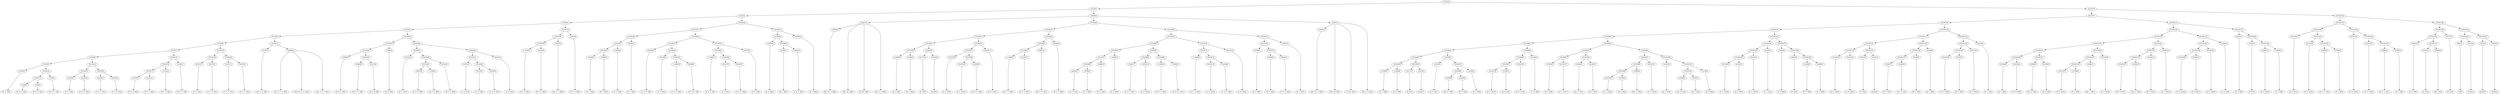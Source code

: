digraph sample{
"L2185(0)"->"[D  F  G](0)"
"L336(0)"->"[D  E  F  G](0)"
"L336(1)"->"[D  E  F  G](1)"
"L5319(11)"->"L336(0)"
"L5319(11)"->"L336(1)"
"L336(2)"->"[D  E  F  G](2)"
"L5319(10)"->"L5319(11)"
"L5319(10)"->"L336(2)"
"L5319(9)"->"L2185(0)"
"L5319(9)"->"L5319(10)"
"L4315(0)"->"[C  E  G](0)"
"L2230(0)"->"[C  D  E  G](0)"
"L5319(13)"->"L4315(0)"
"L5319(13)"->"L2230(0)"
"L2230(1)"->"[C  D  E  G](1)"
"L2230(2)"->"[C  D  E  G](2)"
"L5319(14)"->"L2230(1)"
"L5319(14)"->"L2230(2)"
"L5319(12)"->"L5319(13)"
"L5319(12)"->"L5319(14)"
"L5319(8)"->"L5319(9)"
"L5319(8)"->"L5319(12)"
"L4103(0)"->"[D  F  G  B](0)"
"L4103(1)"->"[D  F  G  B](1)"
"L5319(17)"->"L4103(0)"
"L5319(17)"->"L4103(1)"
"L4103(2)"->"[D  F  G  B](2)"
"L5319(16)"->"L5319(17)"
"L5319(16)"->"L4103(2)"
"L4103(3)"->"[D  F  G  B](3)"
"L5319(15)"->"L5319(16)"
"L5319(15)"->"L4103(3)"
"L5319(7)"->"L5319(8)"
"L5319(7)"->"L5319(15)"
"L4315(1)"->"[C  E  G](1)"
"L4071(0)"->"[C  E  F  G](0)"
"L5319(19)"->"L4315(1)"
"L5319(19)"->"L4071(0)"
"L4071(1)"->"[C  E  F  G](1)"
"L4071(2)"->"[C  E  F  G](2)"
"L5319(20)"->"L4071(1)"
"L5319(20)"->"L4071(2)"
"L5319(18)"->"L5319(19)"
"L5319(18)"->"L5319(20)"
"L5319(6)"->"L5319(7)"
"L5319(6)"->"L5319(18)"
"L2351(0)"->"[Cis  E  G  A](0)"
"L2640(0)"->"[Cis  E  F  G  A](0)"
"L2640(0)"->"[Cis  Dis  E  G  A](0)"
"L2640(0)"->"[Cis  E  F  G  A](1)"
"L5319(21)"->"L2351(0)"
"L5319(21)"->"L2640(0)"
"L5319(5)"->"L5319(6)"
"L5319(5)"->"L5319(21)"
"L4389(0)"->"[D  E  F  A](0)"
"L2883(0)"->"[Cis  D  F  A](0)"
"L3517(0)"->"[D  F  A  B](0)"
"L5319(25)"->"L2883(0)"
"L5319(25)"->"L3517(0)"
"L5319(24)"->"L4389(0)"
"L5319(24)"->"L5319(25)"
"L630(0)"->"[D  F  A](0)"
"L5319(23)"->"L5319(24)"
"L5319(23)"->"L630(0)"
"L4315(2)"->"[C  E  G](2)"
"L4610(0)"->"[C  E  G  B](0)"
"L-1436(0)"->"[E  F  G  B](0)"
"L5319(29)"->"L4610(0)"
"L5319(29)"->"L-1436(0)"
"L4103(4)"->"[D  F  G  B](4)"
"L5319(28)"->"L5319(29)"
"L5319(28)"->"L4103(4)"
"L5319(27)"->"L4315(2)"
"L5319(27)"->"L5319(28)"
"L4315(3)"->"[C  E  G](3)"
"L4315(4)"->"[C  E  G](4)"
"L2230(3)"->"[C  D  E  G](3)"
"L5319(32)"->"L4315(4)"
"L5319(32)"->"L2230(3)"
"L5319(31)"->"L4315(3)"
"L5319(31)"->"L5319(32)"
"L4315(5)"->"[C  E  G](5)"
"L5319(30)"->"L5319(31)"
"L5319(30)"->"L4315(5)"
"L5319(26)"->"L5319(27)"
"L5319(26)"->"L5319(30)"
"L5319(22)"->"L5319(23)"
"L5319(22)"->"L5319(26)"
"L5319(4)"->"L5319(5)"
"L5319(4)"->"L5319(22)"
"L-1436(1)"->"[E  F  G  B](1)"
"L4103(5)"->"[D  F  G  B](5)"
"L5319(35)"->"L-1436(1)"
"L5319(35)"->"L4103(5)"
"L4837(0)"->"[Cis  F  G  B](0)"
"L5319(34)"->"L5319(35)"
"L5319(34)"->"L4837(0)"
"L4103(6)"->"[D  F  G  B](6)"
"L5319(33)"->"L5319(34)"
"L5319(33)"->"L4103(6)"
"L5319(3)"->"L5319(4)"
"L5319(3)"->"L5319(33)"
"L4454(0)"->"[C  F  G](0)"
"L4786(0)"->"[F  G  B](0)"
"L5319(39)"->"L4454(0)"
"L5319(39)"->"L4786(0)"
"L3429(0)"->"[F  G  A](0)"
"L5122(0)"->"L5319(39)"
"L5122(0)"->"L3429(0)"
"L4786(1)"->"[F  G  B](1)"
"L5319(38)"->"L5122(0)"
"L5319(38)"->"L4786(1)"
"L2230(4)"->"[C  D  E  G](4)"
"L4315(6)"->"[C  E  G](6)"
"L-1460(0)"->"[C  E  G  A](0)"
"L4506(0)"->"[C  E  Fis  G](0)"
"L5319(43)"->"L-1460(0)"
"L5319(43)"->"L4506(0)"
"L5319(42)"->"L4315(6)"
"L5319(42)"->"L5319(43)"
"L5319(41)"->"L2230(4)"
"L5319(41)"->"L5319(42)"
"L-1460(1)"->"[C  E  G  A](1)"
"L4315(7)"->"[C  E  G](7)"
"L2230(5)"->"[C  D  E  G](5)"
"L5319(46)"->"L4315(7)"
"L5319(46)"->"L2230(5)"
"L5319(45)"->"L-1460(1)"
"L5319(45)"->"L5319(46)"
"L4315(8)"->"[C  E  G](8)"
"L5319(44)"->"L5319(45)"
"L5319(44)"->"L4315(8)"
"L5319(40)"->"L5319(41)"
"L5319(40)"->"L5319(44)"
"L5319(37)"->"L5319(38)"
"L5319(37)"->"L5319(40)"
"L3358(0)"->"[E  G  B](0)"
"L3358(1)"->"[E  G  B](1)"
"L4610(1)"->"[C  E  G  B](1)"
"L5319(49)"->"L3358(1)"
"L5319(49)"->"L4610(1)"
"L5319(48)"->"L3358(0)"
"L5319(48)"->"L5319(49)"
"L3358(2)"->"[E  G  B](2)"
"L5319(47)"->"L5319(48)"
"L5319(47)"->"L3358(2)"
"L5319(36)"->"L5319(37)"
"L5319(36)"->"L5319(47)"
"L5319(2)"->"L5319(3)"
"L5319(2)"->"L5319(36)"
"L4070(0)"->"[Dis  Fis  A  B](0)"
"L4827(0)"->"[Dis  Ais  B](0)"
"L4827(0)"->"[C  Dis  B](0)"
"L4827(0)"->"L4070(0)"
"L4827(0)"->"[Fis  G  A  B](0)"
"L3358(3)"->"[E  G  B](3)"
"L3358(4)"->"[E  G  B](4)"
"L5319(54)"->"L3358(3)"
"L5319(54)"->"L3358(4)"
"L2177(0)"->"[E  G](0)"
"L3472(0)"->"[rest](0)"
"L5319(55)"->"L2177(0)"
"L5319(55)"->"L3472(0)"
"L5319(53)"->"L5319(54)"
"L5319(53)"->"L5319(55)"
"L4315(9)"->"[C  E  G](9)"
"L4315(10)"->"[C  E  G](10)"
"L2230(6)"->"[C  D  E  G](6)"
"L5319(58)"->"L4315(10)"
"L5319(58)"->"L2230(6)"
"L5319(57)"->"L4315(9)"
"L5319(57)"->"L5319(58)"
"L4315(11)"->"[C  E  G](11)"
"L5319(56)"->"L5319(57)"
"L5319(56)"->"L4315(11)"
"L5319(52)"->"L5319(53)"
"L5319(52)"->"L5319(56)"
"L-1436(2)"->"[E  F  G  B](2)"
"L4103(7)"->"[D  F  G  B](7)"
"L5319(61)"->"L-1436(2)"
"L5319(61)"->"L4103(7)"
"L4837(1)"->"[Cis  F  G  B](1)"
"L5319(60)"->"L5319(61)"
"L5319(60)"->"L4837(1)"
"L4103(8)"->"[D  F  G  B](8)"
"L5319(59)"->"L5319(60)"
"L5319(59)"->"L4103(8)"
"L5319(51)"->"L5319(52)"
"L5319(51)"->"L5319(59)"
"L4454(1)"->"[C  F  G](1)"
"L4786(2)"->"[F  G  B](2)"
"L5319(66)"->"L4454(1)"
"L5319(66)"->"L4786(2)"
"L3429(1)"->"[F  G  A](1)"
"L5122(1)"->"L5319(66)"
"L5122(1)"->"L3429(1)"
"L4786(3)"->"[F  G  B](3)"
"L5319(65)"->"L5122(1)"
"L5319(65)"->"L4786(3)"
"L2230(7)"->"[C  D  E  G](7)"
"L4315(12)"->"[C  E  G](12)"
"L5319(68)"->"L2230(7)"
"L5319(68)"->"L4315(12)"
"L-1460(2)"->"[C  E  G  A](2)"
"L4506(1)"->"[C  E  Fis  G](1)"
"L5319(69)"->"L-1460(2)"
"L5319(69)"->"L4506(1)"
"L5319(67)"->"L5319(68)"
"L5319(67)"->"L5319(69)"
"L5319(64)"->"L5319(65)"
"L5319(64)"->"L5319(67)"
"L-1460(3)"->"[C  E  G  A](3)"
"L4315(13)"->"[C  E  G](13)"
"L2230(8)"->"[C  D  E  G](8)"
"L5319(72)"->"L4315(13)"
"L5319(72)"->"L2230(8)"
"L5319(71)"->"L-1460(3)"
"L5319(71)"->"L5319(72)"
"L4315(14)"->"[C  E  G](14)"
"L5319(70)"->"L5319(71)"
"L5319(70)"->"L4315(14)"
"L5319(63)"->"L5319(64)"
"L5319(63)"->"L5319(70)"
"L3358(5)"->"[E  G  B](5)"
"L3358(6)"->"[E  G  B](6)"
"L4610(2)"->"[C  E  G  B](2)"
"L5319(75)"->"L3358(6)"
"L5319(75)"->"L4610(2)"
"L5319(74)"->"L3358(5)"
"L5319(74)"->"L5319(75)"
"L3358(7)"->"[E  G  B](7)"
"L5319(73)"->"L5319(74)"
"L5319(73)"->"L3358(7)"
"L5319(62)"->"L5319(63)"
"L5319(62)"->"L5319(73)"
"L5319(50)"->"L5319(51)"
"L5319(50)"->"L5319(62)"
"L4070(1)"->"[Dis  Fis  A  B](1)"
"L4827(1)"->"[Dis  Ais  B](1)"
"L4827(1)"->"[C  Dis  B](1)"
"L4827(1)"->"L4070(1)"
"L4827(1)"->"[Fis  G  A  B](1)"
"L4968(0)"->"L4827(0)"
"L4968(0)"->"L5319(50)"
"L4968(0)"->"L4827(1)"
"L5319(1)"->"L5319(2)"
"L5319(1)"->"L4968(0)"
"L3358(8)"->"[E  G  B](8)"
"L3358(9)"->"[E  G  B](9)"
"L5319(84)"->"L3358(8)"
"L5319(84)"->"L3358(9)"
"L2177(1)"->"[E  G](1)"
"L3472(1)"->"[rest](1)"
"L5319(85)"->"L2177(1)"
"L5319(85)"->"L3472(1)"
"L5319(83)"->"L5319(84)"
"L5319(83)"->"L5319(85)"
"L2185(1)"->"[D  F  G](1)"
"L4259(0)"->"[Cis  E  G](0)"
"L2185(2)"->"[D  F  G](2)"
"L5319(88)"->"L4259(0)"
"L5319(88)"->"L2185(2)"
"L2156(0)"->"[D  G  B](0)"
"L5319(87)"->"L5319(88)"
"L5319(87)"->"L2156(0)"
"L5319(86)"->"L2185(1)"
"L5319(86)"->"L5319(87)"
"L5319(82)"->"L5319(83)"
"L5319(82)"->"L5319(86)"
"L4315(15)"->"[C  E  G](15)"
"L2156(1)"->"[D  G  B](1)"
"L5319(91)"->"L4315(15)"
"L5319(91)"->"L2156(1)"
"L4315(16)"->"[C  E  G](16)"
"L5319(90)"->"L5319(91)"
"L5319(90)"->"L4315(16)"
"L3216(0)"->"[C  G  A](0)"
"L5319(89)"->"L5319(90)"
"L5319(89)"->"L3216(0)"
"L5319(81)"->"L5319(82)"
"L5319(81)"->"L5319(89)"
"L2156(2)"->"[D  G  B](2)"
"L4315(17)"->"[C  E  G](17)"
"L5319(94)"->"L2156(2)"
"L5319(94)"->"L4315(17)"
"L4259(1)"->"[Cis  E  G](1)"
"L2185(3)"->"[D  F  G](3)"
"L5319(95)"->"L4259(1)"
"L5319(95)"->"L2185(3)"
"L5319(93)"->"L5319(94)"
"L5319(93)"->"L5319(95)"
"L4315(18)"->"[C  E  G](18)"
"L2156(3)"->"[D  G  B](3)"
"L5319(99)"->"L4315(18)"
"L5319(99)"->"L2156(3)"
"L2980(0)"->"[Dis  G  B](0)"
"L5319(98)"->"L5319(99)"
"L5319(98)"->"L2980(0)"
"L4315(19)"->"[C  E  G](19)"
"L5319(97)"->"L5319(98)"
"L5319(97)"->"L4315(19)"
"L2185(4)"->"[D  F  G](4)"
"L4259(2)"->"[Cis  E  G](2)"
"L2185(5)"->"[D  F  G](5)"
"L5319(102)"->"L4259(2)"
"L5319(102)"->"L2185(5)"
"L2156(4)"->"[D  G  B](4)"
"L5319(101)"->"L5319(102)"
"L5319(101)"->"L2156(4)"
"L5319(100)"->"L2185(4)"
"L5319(100)"->"L5319(101)"
"L5319(96)"->"L5319(97)"
"L5319(96)"->"L5319(100)"
"L5319(92)"->"L5319(93)"
"L5319(92)"->"L5319(96)"
"L5319(80)"->"L5319(81)"
"L5319(80)"->"L5319(92)"
"L4315(20)"->"[C  E  G](20)"
"L2156(5)"->"[D  G  B](5)"
"L5319(106)"->"L4315(20)"
"L5319(106)"->"L2156(5)"
"L4315(21)"->"[C  E  G](21)"
"L5319(105)"->"L5319(106)"
"L5319(105)"->"L4315(21)"
"L3216(1)"->"[C  G  A](1)"
"L5319(104)"->"L5319(105)"
"L5319(104)"->"L3216(1)"
"L4415(0)"->"[C  D  B](0)"
"L4039(0)"->"[D  E](0)"
"L2185(6)"->"[D  F  G](6)"
"L3659(0)"->"[G  A  B](0)"
"L5319(109)"->"L2185(6)"
"L5319(109)"->"L3659(0)"
"L5319(108)"->"L4039(0)"
"L5319(108)"->"L5319(109)"
"L5319(107)"->"L4415(0)"
"L5319(107)"->"L5319(108)"
"L5319(103)"->"L5319(104)"
"L5319(103)"->"L5319(107)"
"L5319(79)"->"L5319(80)"
"L5319(79)"->"L5319(103)"
"L4315(22)"->"[C  E  G](22)"
"L4315(23)"->"[C  E  G](23)"
"L5319(113)"->"L4315(22)"
"L5319(113)"->"L4315(23)"
"L4151(0)"->"[C  E](0)"
"L3472(2)"->"[rest](2)"
"L5319(114)"->"L4151(0)"
"L5319(114)"->"L3472(2)"
"L5319(112)"->"L5319(113)"
"L5319(112)"->"L5319(114)"
"L2185(7)"->"[D  F  G](7)"
"L4259(3)"->"[Cis  E  G](3)"
"L5319(117)"->"L2185(7)"
"L5319(117)"->"L4259(3)"
"L2185(8)"->"[D  F  G](8)"
"L5319(116)"->"L5319(117)"
"L5319(116)"->"L2185(8)"
"L2156(6)"->"[D  G  B](6)"
"L5319(115)"->"L5319(116)"
"L5319(115)"->"L2156(6)"
"L5319(111)"->"L5319(112)"
"L5319(111)"->"L5319(115)"
"L4315(24)"->"[C  E  G](24)"
"L2156(7)"->"[D  G  B](7)"
"L5319(120)"->"L4315(24)"
"L5319(120)"->"L2156(7)"
"L4315(25)"->"[C  E  G](25)"
"L5319(119)"->"L5319(120)"
"L5319(119)"->"L4315(25)"
"L3216(2)"->"[C  G  A](2)"
"L5319(118)"->"L5319(119)"
"L5319(118)"->"L3216(2)"
"L5319(110)"->"L5319(111)"
"L5319(110)"->"L5319(118)"
"L5319(78)"->"L5319(79)"
"L5319(78)"->"L5319(110)"
"L2156(8)"->"[D  G  B](8)"
"L4315(26)"->"[C  E  G](26)"
"L5319(126)"->"L2156(8)"
"L5319(126)"->"L4315(26)"
"L4259(4)"->"[Cis  E  G](4)"
"L2185(9)"->"[D  F  G](9)"
"L5319(127)"->"L4259(4)"
"L5319(127)"->"L2185(9)"
"L5319(125)"->"L5319(126)"
"L5319(125)"->"L5319(127)"
"L4315(27)"->"[C  E  G](27)"
"L2156(9)"->"[D  G  B](9)"
"L5319(130)"->"L4315(27)"
"L5319(130)"->"L2156(9)"
"L2980(1)"->"[Dis  G  B](1)"
"L5319(129)"->"L5319(130)"
"L5319(129)"->"L2980(1)"
"L4315(28)"->"[C  E  G](28)"
"L5319(128)"->"L5319(129)"
"L5319(128)"->"L4315(28)"
"L5319(124)"->"L5319(125)"
"L5319(124)"->"L5319(128)"
"L2185(10)"->"[D  F  G](10)"
"L4259(5)"->"[Cis  E  G](5)"
"L5319(133)"->"L2185(10)"
"L5319(133)"->"L4259(5)"
"L2185(11)"->"[D  F  G](11)"
"L5319(132)"->"L5319(133)"
"L5319(132)"->"L2185(11)"
"L2156(10)"->"[D  G  B](10)"
"L5319(131)"->"L5319(132)"
"L5319(131)"->"L2156(10)"
"L5319(123)"->"L5319(124)"
"L5319(123)"->"L5319(131)"
"L4315(29)"->"[C  E  G](29)"
"L2156(11)"->"[D  G  B](11)"
"L5319(136)"->"L4315(29)"
"L5319(136)"->"L2156(11)"
"L4315(30)"->"[C  E  G](30)"
"L5319(135)"->"L5319(136)"
"L5319(135)"->"L4315(30)"
"L3216(3)"->"[C  G  A](3)"
"L5319(134)"->"L5319(135)"
"L5319(134)"->"L3216(3)"
"L5319(122)"->"L5319(123)"
"L5319(122)"->"L5319(134)"
"L4415(1)"->"[C  D  B](1)"
"L4039(1)"->"[D  E](1)"
"L2185(12)"->"[D  F  G](12)"
"L3659(1)"->"[G  A  B](1)"
"L5319(139)"->"L2185(12)"
"L5319(139)"->"L3659(1)"
"L5319(138)"->"L4039(1)"
"L5319(138)"->"L5319(139)"
"L5319(137)"->"L4415(1)"
"L5319(137)"->"L5319(138)"
"L5319(121)"->"L5319(122)"
"L5319(121)"->"L5319(137)"
"L5319(77)"->"L5319(78)"
"L5319(77)"->"L5319(121)"
"L4315(31)"->"[C  E  G](31)"
"L4315(32)"->"[C  E  G](32)"
"L3984(0)"->"[D  F  G  A](0)"
"L4786(4)"->"[F  G  B](4)"
"L5319(144)"->"L3984(0)"
"L5319(144)"->"L4786(4)"
"L5319(143)"->"L4315(32)"
"L5319(143)"->"L5319(144)"
"L5319(142)"->"L4315(31)"
"L5319(142)"->"L5319(143)"
"L4315(33)"->"[C  E  G](33)"
"L4315(34)"->"[C  E  G](34)"
"L3984(1)"->"[D  F  G  A](1)"
"L4786(5)"->"[F  G  B](5)"
"L5319(147)"->"L3984(1)"
"L5319(147)"->"L4786(5)"
"L5319(146)"->"L4315(34)"
"L5319(146)"->"L5319(147)"
"L5319(145)"->"L4315(33)"
"L5319(145)"->"L5319(146)"
"L5319(141)"->"L5319(142)"
"L5319(141)"->"L5319(145)"
"L3091(0)"->"[C  E  B](0)"
"L4151(1)"->"[C  E](1)"
"L4542(0)"->"[Dis  G](0)"
"L5319(151)"->"L4151(1)"
"L5319(151)"->"L4542(0)"
"L5319(150)"->"L3091(0)"
"L5319(150)"->"L5319(151)"
"L2177(2)"->"[E  G](2)"
"L5319(149)"->"L5319(150)"
"L5319(149)"->"L2177(2)"
"L891(0)"->"[C](0)"
"L3472(3)"->"[rest](3)"
"L5319(153)"->"L891(0)"
"L5319(153)"->"L3472(3)"
"L3472(4)"->"[rest](4)"
"L3472(5)"->"[rest](5)"
"L5319(154)"->"L3472(4)"
"L5319(154)"->"L3472(5)"
"L5319(152)"->"L5319(153)"
"L5319(152)"->"L5319(154)"
"L5319(148)"->"L5319(149)"
"L5319(148)"->"L5319(152)"
"L5319(140)"->"L5319(141)"
"L5319(140)"->"L5319(148)"
"L5319(76)"->"L5319(77)"
"L5319(76)"->"L5319(140)"
"L5319(0)"->"L5319(1)"
"L5319(0)"->"L5319(76)"
{rank = min; "L5319(0)"}
{rank = same; "L5319(1)"; "L5319(76)";}
{rank = same; "L5319(2)"; "L4968(0)"; "L5319(77)"; "L5319(140)";}
{rank = same; "L5319(3)"; "L5319(36)"; "L4827(0)"; "L5319(50)"; "L4827(1)"; "L5319(78)"; "L5319(121)"; "L5319(141)"; "L5319(148)";}
{rank = same; "L5319(4)"; "L5319(33)"; "L5319(37)"; "L5319(47)"; "L4070(0)"; "L5319(51)"; "L5319(62)"; "L4070(1)"; "L5319(79)"; "L5319(110)"; "L5319(122)"; "L5319(137)"; "L5319(142)"; "L5319(145)"; "L5319(149)"; "L5319(152)";}
{rank = same; "L5319(5)"; "L5319(22)"; "L5319(34)"; "L4103(6)"; "L5319(38)"; "L5319(40)"; "L5319(48)"; "L3358(2)"; "L5319(52)"; "L5319(59)"; "L5319(63)"; "L5319(73)"; "L5319(80)"; "L5319(103)"; "L5319(111)"; "L5319(118)"; "L5319(123)"; "L5319(134)"; "L4415(1)"; "L5319(138)"; "L4315(31)"; "L5319(143)"; "L4315(33)"; "L5319(146)"; "L5319(150)"; "L2177(2)"; "L5319(153)"; "L5319(154)";}
{rank = same; "L5319(6)"; "L5319(21)"; "L5319(23)"; "L5319(26)"; "L5319(35)"; "L4837(0)"; "L5122(0)"; "L4786(1)"; "L5319(41)"; "L5319(44)"; "L3358(0)"; "L5319(49)"; "L5319(53)"; "L5319(56)"; "L5319(60)"; "L4103(8)"; "L5319(64)"; "L5319(70)"; "L5319(74)"; "L3358(7)"; "L5319(81)"; "L5319(92)"; "L5319(104)"; "L5319(107)"; "L5319(112)"; "L5319(115)"; "L5319(119)"; "L3216(2)"; "L5319(124)"; "L5319(131)"; "L5319(135)"; "L3216(3)"; "L4039(1)"; "L5319(139)"; "L4315(32)"; "L5319(144)"; "L4315(34)"; "L5319(147)"; "L3091(0)"; "L5319(151)"; "L891(0)"; "L3472(3)"; "L3472(4)"; "L3472(5)";}
{rank = same; "L5319(7)"; "L5319(18)"; "L2351(0)"; "L2640(0)"; "L5319(24)"; "L630(0)"; "L5319(27)"; "L5319(30)"; "L-1436(1)"; "L4103(5)"; "L5319(39)"; "L3429(0)"; "L2230(4)"; "L5319(42)"; "L5319(45)"; "L4315(8)"; "L3358(1)"; "L4610(1)"; "L5319(54)"; "L5319(55)"; "L5319(57)"; "L4315(11)"; "L5319(61)"; "L4837(1)"; "L5319(65)"; "L5319(67)"; "L5319(71)"; "L4315(14)"; "L3358(5)"; "L5319(75)"; "L5319(82)"; "L5319(89)"; "L5319(93)"; "L5319(96)"; "L5319(105)"; "L3216(1)"; "L4415(0)"; "L5319(108)"; "L5319(113)"; "L5319(114)"; "L5319(116)"; "L2156(6)"; "L5319(120)"; "L4315(25)"; "L5319(125)"; "L5319(128)"; "L5319(132)"; "L2156(10)"; "L5319(136)"; "L4315(30)"; "L2185(12)"; "L3659(1)"; "L3984(0)"; "L4786(4)"; "L3984(1)"; "L4786(5)"; "L4151(1)"; "L4542(0)";}
{rank = same; "L5319(8)"; "L5319(15)"; "L5319(19)"; "L5319(20)"; "L4389(0)"; "L5319(25)"; "L4315(2)"; "L5319(28)"; "L5319(31)"; "L4315(5)"; "L4454(0)"; "L4786(0)"; "L4315(6)"; "L5319(43)"; "L-1460(1)"; "L5319(46)"; "L3358(3)"; "L3358(4)"; "L2177(0)"; "L3472(0)"; "L4315(9)"; "L5319(58)"; "L-1436(2)"; "L4103(7)"; "L5122(1)"; "L4786(3)"; "L5319(68)"; "L5319(69)"; "L-1460(3)"; "L5319(72)"; "L3358(6)"; "L4610(2)"; "L5319(83)"; "L5319(86)"; "L5319(90)"; "L3216(0)"; "L5319(94)"; "L5319(95)"; "L5319(97)"; "L5319(100)"; "L5319(106)"; "L4315(21)"; "L4039(0)"; "L5319(109)"; "L4315(22)"; "L4315(23)"; "L4151(0)"; "L3472(2)"; "L5319(117)"; "L2185(8)"; "L4315(24)"; "L2156(7)"; "L5319(126)"; "L5319(127)"; "L5319(129)"; "L4315(28)"; "L5319(133)"; "L2185(11)"; "L4315(29)"; "L2156(11)";}
{rank = same; "L5319(9)"; "L5319(12)"; "L5319(16)"; "L4103(3)"; "L4315(1)"; "L4071(0)"; "L4071(1)"; "L4071(2)"; "L2883(0)"; "L3517(0)"; "L5319(29)"; "L4103(4)"; "L4315(3)"; "L5319(32)"; "L-1460(0)"; "L4506(0)"; "L4315(7)"; "L2230(5)"; "L4315(10)"; "L2230(6)"; "L5319(66)"; "L3429(1)"; "L2230(7)"; "L4315(12)"; "L-1460(2)"; "L4506(1)"; "L4315(13)"; "L2230(8)"; "L5319(84)"; "L5319(85)"; "L2185(1)"; "L5319(87)"; "L5319(91)"; "L4315(16)"; "L2156(2)"; "L4315(17)"; "L4259(1)"; "L2185(3)"; "L5319(98)"; "L4315(19)"; "L2185(4)"; "L5319(101)"; "L4315(20)"; "L2156(5)"; "L2185(6)"; "L3659(0)"; "L2185(7)"; "L4259(3)"; "L2156(8)"; "L4315(26)"; "L4259(4)"; "L2185(9)"; "L5319(130)"; "L2980(1)"; "L2185(10)"; "L4259(5)";}
{rank = same; "L2185(0)"; "L5319(10)"; "L5319(13)"; "L5319(14)"; "L5319(17)"; "L4103(2)"; "L4610(0)"; "L-1436(0)"; "L4315(4)"; "L2230(3)"; "L4454(1)"; "L4786(2)"; "L3358(8)"; "L3358(9)"; "L2177(1)"; "L3472(1)"; "L5319(88)"; "L2156(0)"; "L4315(15)"; "L2156(1)"; "L5319(99)"; "L2980(0)"; "L5319(102)"; "L2156(4)"; "L4315(27)"; "L2156(9)";}
{rank = same; "L5319(11)"; "L336(2)"; "L4315(0)"; "L2230(0)"; "L2230(1)"; "L2230(2)"; "L4103(0)"; "L4103(1)"; "L4259(0)"; "L2185(2)"; "L4315(18)"; "L2156(3)"; "L4259(2)"; "L2185(5)";}
{rank = same; "L336(0)"; "L336(1)";}
{rank = max; "[C  D  B](0)"; "[C  D  B](1)"; "[C  D  E  G](0)"; "[C  D  E  G](1)"; "[C  D  E  G](2)"; "[C  D  E  G](3)"; "[C  D  E  G](4)"; "[C  D  E  G](5)"; "[C  D  E  G](6)"; "[C  D  E  G](7)"; "[C  D  E  G](8)"; "[C  Dis  B](0)"; "[C  Dis  B](1)"; "[C  E  B](0)"; "[C  E  F  G](0)"; "[C  E  F  G](1)"; "[C  E  F  G](2)"; "[C  E  Fis  G](0)"; "[C  E  Fis  G](1)"; "[C  E  G  A](0)"; "[C  E  G  A](1)"; "[C  E  G  A](2)"; "[C  E  G  A](3)"; "[C  E  G  B](0)"; "[C  E  G  B](1)"; "[C  E  G  B](2)"; "[C  E  G](0)"; "[C  E  G](1)"; "[C  E  G](10)"; "[C  E  G](11)"; "[C  E  G](12)"; "[C  E  G](13)"; "[C  E  G](14)"; "[C  E  G](15)"; "[C  E  G](16)"; "[C  E  G](17)"; "[C  E  G](18)"; "[C  E  G](19)"; "[C  E  G](2)"; "[C  E  G](20)"; "[C  E  G](21)"; "[C  E  G](22)"; "[C  E  G](23)"; "[C  E  G](24)"; "[C  E  G](25)"; "[C  E  G](26)"; "[C  E  G](27)"; "[C  E  G](28)"; "[C  E  G](29)"; "[C  E  G](3)"; "[C  E  G](30)"; "[C  E  G](31)"; "[C  E  G](32)"; "[C  E  G](33)"; "[C  E  G](34)"; "[C  E  G](4)"; "[C  E  G](5)"; "[C  E  G](6)"; "[C  E  G](7)"; "[C  E  G](8)"; "[C  E  G](9)"; "[C  E](0)"; "[C  E](1)"; "[C  F  G](0)"; "[C  F  G](1)"; "[C  G  A](0)"; "[C  G  A](1)"; "[C  G  A](2)"; "[C  G  A](3)"; "[C](0)"; "[Cis  D  F  A](0)"; "[Cis  Dis  E  G  A](0)"; "[Cis  E  F  G  A](0)"; "[Cis  E  F  G  A](1)"; "[Cis  E  G  A](0)"; "[Cis  E  G](0)"; "[Cis  E  G](1)"; "[Cis  E  G](2)"; "[Cis  E  G](3)"; "[Cis  E  G](4)"; "[Cis  E  G](5)"; "[Cis  F  G  B](0)"; "[Cis  F  G  B](1)"; "[D  E  F  A](0)"; "[D  E  F  G](0)"; "[D  E  F  G](1)"; "[D  E  F  G](2)"; "[D  E](0)"; "[D  E](1)"; "[D  F  A  B](0)"; "[D  F  A](0)"; "[D  F  G  A](0)"; "[D  F  G  A](1)"; "[D  F  G  B](0)"; "[D  F  G  B](1)"; "[D  F  G  B](2)"; "[D  F  G  B](3)"; "[D  F  G  B](4)"; "[D  F  G  B](5)"; "[D  F  G  B](6)"; "[D  F  G  B](7)"; "[D  F  G  B](8)"; "[D  F  G](0)"; "[D  F  G](1)"; "[D  F  G](10)"; "[D  F  G](11)"; "[D  F  G](12)"; "[D  F  G](2)"; "[D  F  G](3)"; "[D  F  G](4)"; "[D  F  G](5)"; "[D  F  G](6)"; "[D  F  G](7)"; "[D  F  G](8)"; "[D  F  G](9)"; "[D  G  B](0)"; "[D  G  B](1)"; "[D  G  B](10)"; "[D  G  B](11)"; "[D  G  B](2)"; "[D  G  B](3)"; "[D  G  B](4)"; "[D  G  B](5)"; "[D  G  B](6)"; "[D  G  B](7)"; "[D  G  B](8)"; "[D  G  B](9)"; "[Dis  Ais  B](0)"; "[Dis  Ais  B](1)"; "[Dis  Fis  A  B](0)"; "[Dis  Fis  A  B](1)"; "[Dis  G  B](0)"; "[Dis  G  B](1)"; "[Dis  G](0)"; "[E  F  G  B](0)"; "[E  F  G  B](1)"; "[E  F  G  B](2)"; "[E  G  B](0)"; "[E  G  B](1)"; "[E  G  B](2)"; "[E  G  B](3)"; "[E  G  B](4)"; "[E  G  B](5)"; "[E  G  B](6)"; "[E  G  B](7)"; "[E  G  B](8)"; "[E  G  B](9)"; "[E  G](0)"; "[E  G](1)"; "[E  G](2)"; "[F  G  A](0)"; "[F  G  A](1)"; "[F  G  B](0)"; "[F  G  B](1)"; "[F  G  B](2)"; "[F  G  B](3)"; "[F  G  B](4)"; "[F  G  B](5)"; "[Fis  G  A  B](0)"; "[Fis  G  A  B](1)"; "[G  A  B](0)"; "[G  A  B](1)"; "[rest](0)"; "[rest](1)"; "[rest](2)"; "[rest](3)"; "[rest](4)"; "[rest](5)";}
}